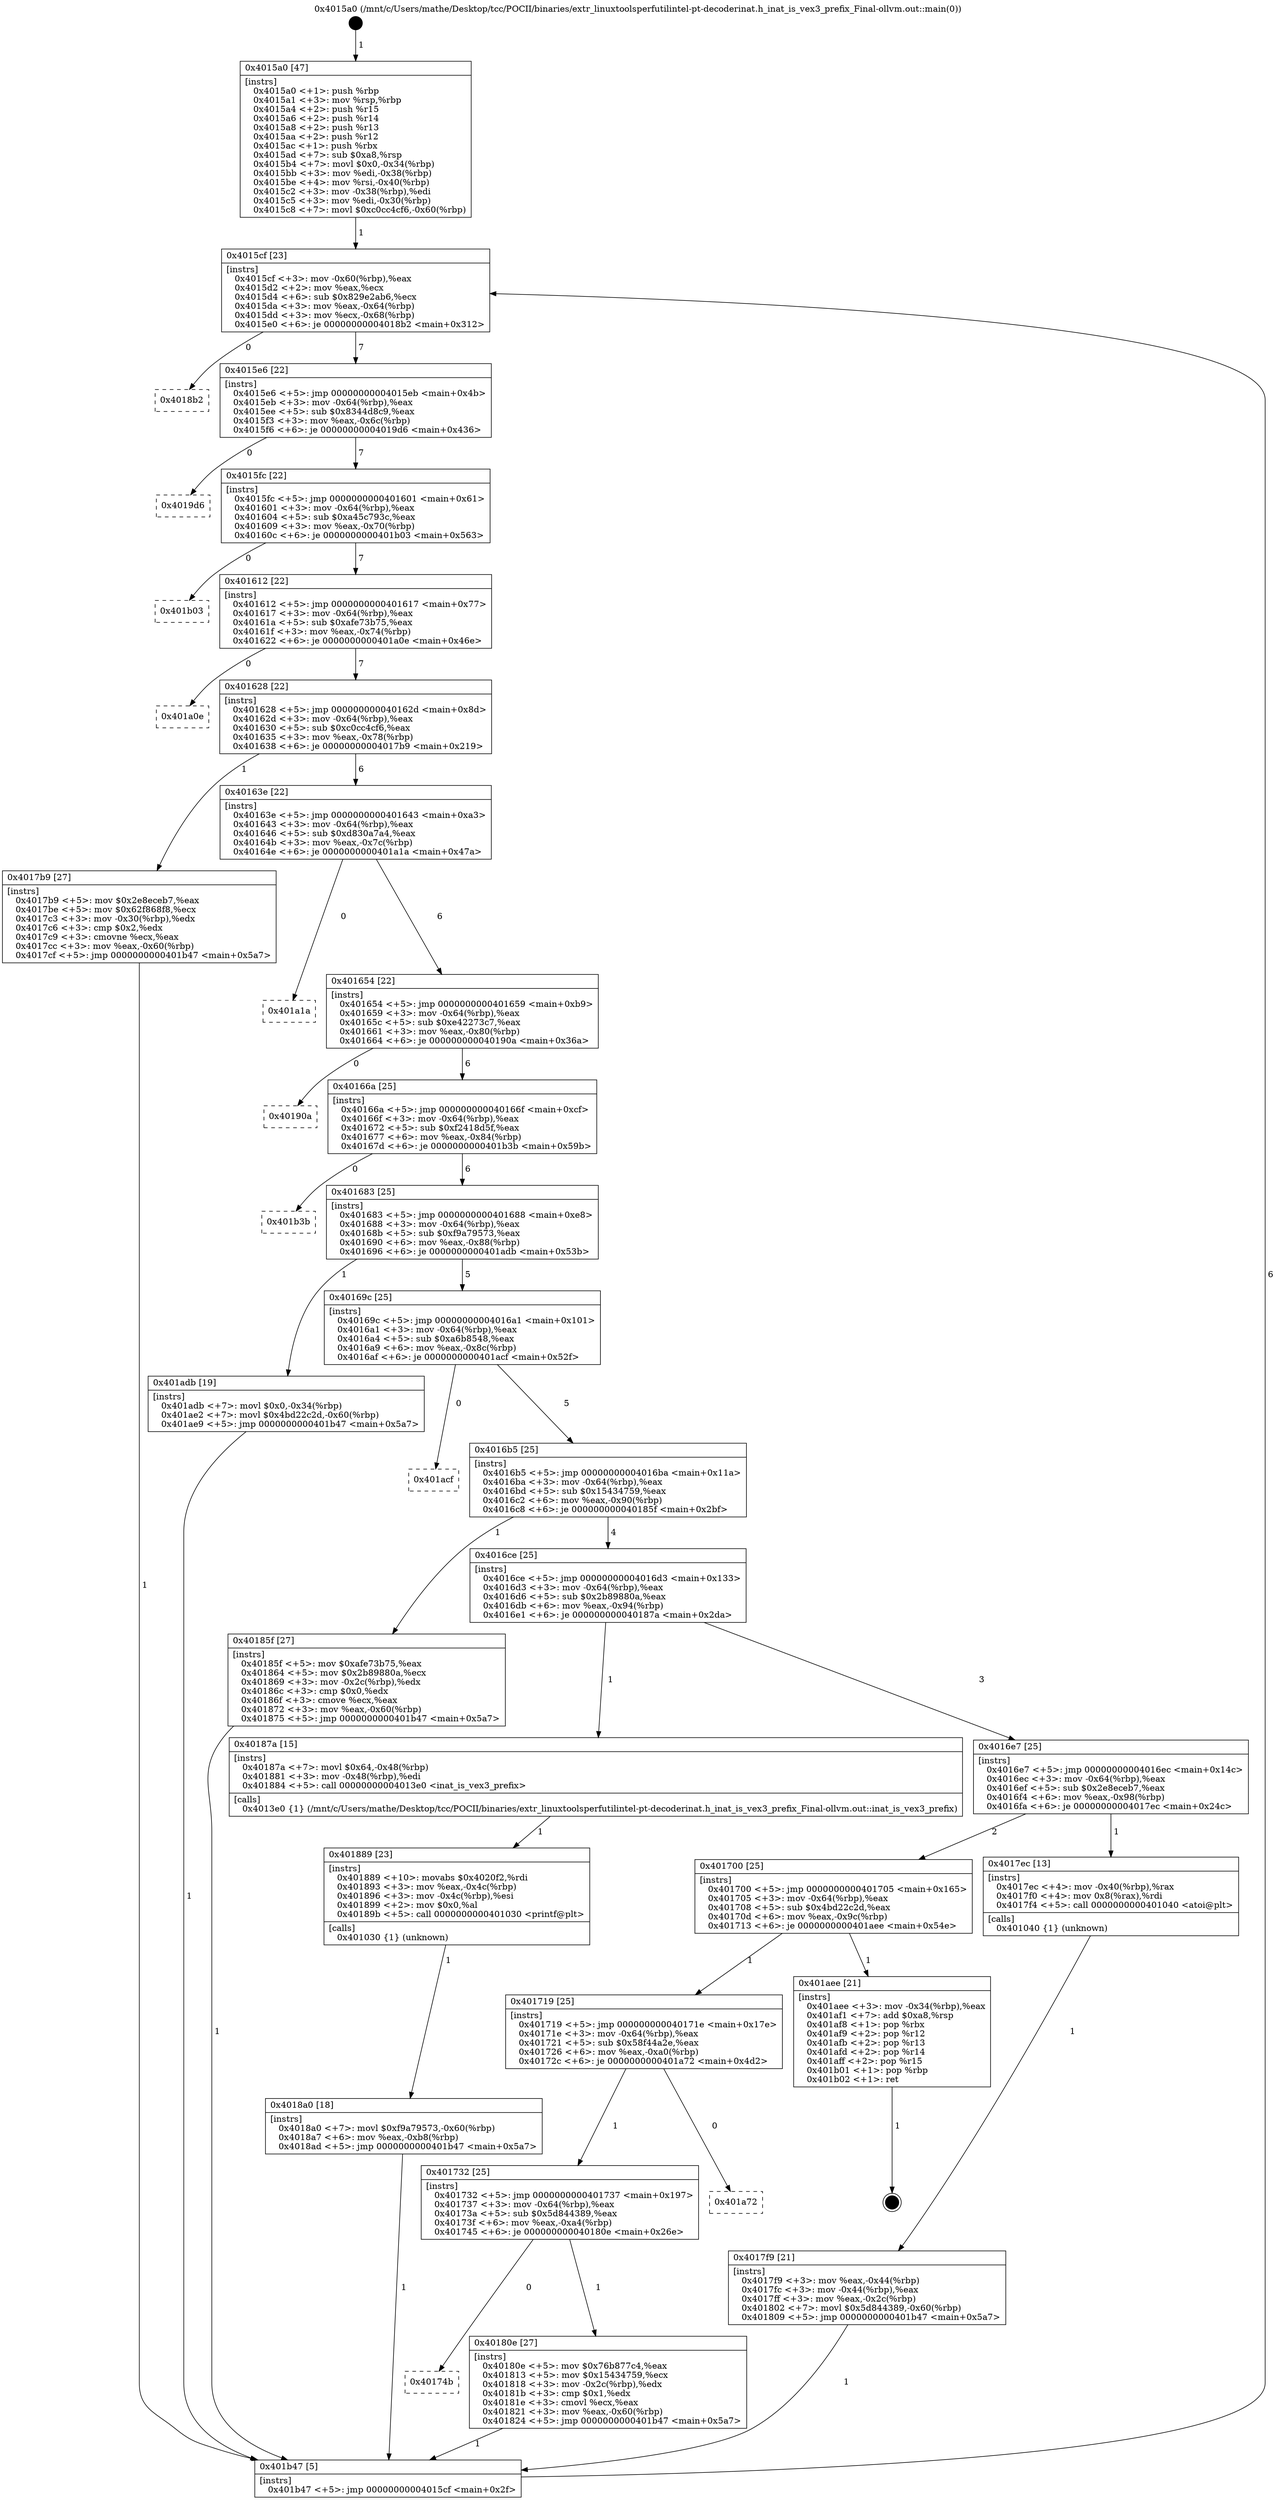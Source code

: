 digraph "0x4015a0" {
  label = "0x4015a0 (/mnt/c/Users/mathe/Desktop/tcc/POCII/binaries/extr_linuxtoolsperfutilintel-pt-decoderinat.h_inat_is_vex3_prefix_Final-ollvm.out::main(0))"
  labelloc = "t"
  node[shape=record]

  Entry [label="",width=0.3,height=0.3,shape=circle,fillcolor=black,style=filled]
  "0x4015cf" [label="{
     0x4015cf [23]\l
     | [instrs]\l
     &nbsp;&nbsp;0x4015cf \<+3\>: mov -0x60(%rbp),%eax\l
     &nbsp;&nbsp;0x4015d2 \<+2\>: mov %eax,%ecx\l
     &nbsp;&nbsp;0x4015d4 \<+6\>: sub $0x829e2ab6,%ecx\l
     &nbsp;&nbsp;0x4015da \<+3\>: mov %eax,-0x64(%rbp)\l
     &nbsp;&nbsp;0x4015dd \<+3\>: mov %ecx,-0x68(%rbp)\l
     &nbsp;&nbsp;0x4015e0 \<+6\>: je 00000000004018b2 \<main+0x312\>\l
  }"]
  "0x4018b2" [label="{
     0x4018b2\l
  }", style=dashed]
  "0x4015e6" [label="{
     0x4015e6 [22]\l
     | [instrs]\l
     &nbsp;&nbsp;0x4015e6 \<+5\>: jmp 00000000004015eb \<main+0x4b\>\l
     &nbsp;&nbsp;0x4015eb \<+3\>: mov -0x64(%rbp),%eax\l
     &nbsp;&nbsp;0x4015ee \<+5\>: sub $0x8344d8c9,%eax\l
     &nbsp;&nbsp;0x4015f3 \<+3\>: mov %eax,-0x6c(%rbp)\l
     &nbsp;&nbsp;0x4015f6 \<+6\>: je 00000000004019d6 \<main+0x436\>\l
  }"]
  Exit [label="",width=0.3,height=0.3,shape=circle,fillcolor=black,style=filled,peripheries=2]
  "0x4019d6" [label="{
     0x4019d6\l
  }", style=dashed]
  "0x4015fc" [label="{
     0x4015fc [22]\l
     | [instrs]\l
     &nbsp;&nbsp;0x4015fc \<+5\>: jmp 0000000000401601 \<main+0x61\>\l
     &nbsp;&nbsp;0x401601 \<+3\>: mov -0x64(%rbp),%eax\l
     &nbsp;&nbsp;0x401604 \<+5\>: sub $0xa45c793c,%eax\l
     &nbsp;&nbsp;0x401609 \<+3\>: mov %eax,-0x70(%rbp)\l
     &nbsp;&nbsp;0x40160c \<+6\>: je 0000000000401b03 \<main+0x563\>\l
  }"]
  "0x4018a0" [label="{
     0x4018a0 [18]\l
     | [instrs]\l
     &nbsp;&nbsp;0x4018a0 \<+7\>: movl $0xf9a79573,-0x60(%rbp)\l
     &nbsp;&nbsp;0x4018a7 \<+6\>: mov %eax,-0xb8(%rbp)\l
     &nbsp;&nbsp;0x4018ad \<+5\>: jmp 0000000000401b47 \<main+0x5a7\>\l
  }"]
  "0x401b03" [label="{
     0x401b03\l
  }", style=dashed]
  "0x401612" [label="{
     0x401612 [22]\l
     | [instrs]\l
     &nbsp;&nbsp;0x401612 \<+5\>: jmp 0000000000401617 \<main+0x77\>\l
     &nbsp;&nbsp;0x401617 \<+3\>: mov -0x64(%rbp),%eax\l
     &nbsp;&nbsp;0x40161a \<+5\>: sub $0xafe73b75,%eax\l
     &nbsp;&nbsp;0x40161f \<+3\>: mov %eax,-0x74(%rbp)\l
     &nbsp;&nbsp;0x401622 \<+6\>: je 0000000000401a0e \<main+0x46e\>\l
  }"]
  "0x401889" [label="{
     0x401889 [23]\l
     | [instrs]\l
     &nbsp;&nbsp;0x401889 \<+10\>: movabs $0x4020f2,%rdi\l
     &nbsp;&nbsp;0x401893 \<+3\>: mov %eax,-0x4c(%rbp)\l
     &nbsp;&nbsp;0x401896 \<+3\>: mov -0x4c(%rbp),%esi\l
     &nbsp;&nbsp;0x401899 \<+2\>: mov $0x0,%al\l
     &nbsp;&nbsp;0x40189b \<+5\>: call 0000000000401030 \<printf@plt\>\l
     | [calls]\l
     &nbsp;&nbsp;0x401030 \{1\} (unknown)\l
  }"]
  "0x401a0e" [label="{
     0x401a0e\l
  }", style=dashed]
  "0x401628" [label="{
     0x401628 [22]\l
     | [instrs]\l
     &nbsp;&nbsp;0x401628 \<+5\>: jmp 000000000040162d \<main+0x8d\>\l
     &nbsp;&nbsp;0x40162d \<+3\>: mov -0x64(%rbp),%eax\l
     &nbsp;&nbsp;0x401630 \<+5\>: sub $0xc0cc4cf6,%eax\l
     &nbsp;&nbsp;0x401635 \<+3\>: mov %eax,-0x78(%rbp)\l
     &nbsp;&nbsp;0x401638 \<+6\>: je 00000000004017b9 \<main+0x219\>\l
  }"]
  "0x40174b" [label="{
     0x40174b\l
  }", style=dashed]
  "0x4017b9" [label="{
     0x4017b9 [27]\l
     | [instrs]\l
     &nbsp;&nbsp;0x4017b9 \<+5\>: mov $0x2e8eceb7,%eax\l
     &nbsp;&nbsp;0x4017be \<+5\>: mov $0x62f868f8,%ecx\l
     &nbsp;&nbsp;0x4017c3 \<+3\>: mov -0x30(%rbp),%edx\l
     &nbsp;&nbsp;0x4017c6 \<+3\>: cmp $0x2,%edx\l
     &nbsp;&nbsp;0x4017c9 \<+3\>: cmovne %ecx,%eax\l
     &nbsp;&nbsp;0x4017cc \<+3\>: mov %eax,-0x60(%rbp)\l
     &nbsp;&nbsp;0x4017cf \<+5\>: jmp 0000000000401b47 \<main+0x5a7\>\l
  }"]
  "0x40163e" [label="{
     0x40163e [22]\l
     | [instrs]\l
     &nbsp;&nbsp;0x40163e \<+5\>: jmp 0000000000401643 \<main+0xa3\>\l
     &nbsp;&nbsp;0x401643 \<+3\>: mov -0x64(%rbp),%eax\l
     &nbsp;&nbsp;0x401646 \<+5\>: sub $0xd830a7a4,%eax\l
     &nbsp;&nbsp;0x40164b \<+3\>: mov %eax,-0x7c(%rbp)\l
     &nbsp;&nbsp;0x40164e \<+6\>: je 0000000000401a1a \<main+0x47a\>\l
  }"]
  "0x401b47" [label="{
     0x401b47 [5]\l
     | [instrs]\l
     &nbsp;&nbsp;0x401b47 \<+5\>: jmp 00000000004015cf \<main+0x2f\>\l
  }"]
  "0x4015a0" [label="{
     0x4015a0 [47]\l
     | [instrs]\l
     &nbsp;&nbsp;0x4015a0 \<+1\>: push %rbp\l
     &nbsp;&nbsp;0x4015a1 \<+3\>: mov %rsp,%rbp\l
     &nbsp;&nbsp;0x4015a4 \<+2\>: push %r15\l
     &nbsp;&nbsp;0x4015a6 \<+2\>: push %r14\l
     &nbsp;&nbsp;0x4015a8 \<+2\>: push %r13\l
     &nbsp;&nbsp;0x4015aa \<+2\>: push %r12\l
     &nbsp;&nbsp;0x4015ac \<+1\>: push %rbx\l
     &nbsp;&nbsp;0x4015ad \<+7\>: sub $0xa8,%rsp\l
     &nbsp;&nbsp;0x4015b4 \<+7\>: movl $0x0,-0x34(%rbp)\l
     &nbsp;&nbsp;0x4015bb \<+3\>: mov %edi,-0x38(%rbp)\l
     &nbsp;&nbsp;0x4015be \<+4\>: mov %rsi,-0x40(%rbp)\l
     &nbsp;&nbsp;0x4015c2 \<+3\>: mov -0x38(%rbp),%edi\l
     &nbsp;&nbsp;0x4015c5 \<+3\>: mov %edi,-0x30(%rbp)\l
     &nbsp;&nbsp;0x4015c8 \<+7\>: movl $0xc0cc4cf6,-0x60(%rbp)\l
  }"]
  "0x40180e" [label="{
     0x40180e [27]\l
     | [instrs]\l
     &nbsp;&nbsp;0x40180e \<+5\>: mov $0x76b877c4,%eax\l
     &nbsp;&nbsp;0x401813 \<+5\>: mov $0x15434759,%ecx\l
     &nbsp;&nbsp;0x401818 \<+3\>: mov -0x2c(%rbp),%edx\l
     &nbsp;&nbsp;0x40181b \<+3\>: cmp $0x1,%edx\l
     &nbsp;&nbsp;0x40181e \<+3\>: cmovl %ecx,%eax\l
     &nbsp;&nbsp;0x401821 \<+3\>: mov %eax,-0x60(%rbp)\l
     &nbsp;&nbsp;0x401824 \<+5\>: jmp 0000000000401b47 \<main+0x5a7\>\l
  }"]
  "0x401a1a" [label="{
     0x401a1a\l
  }", style=dashed]
  "0x401654" [label="{
     0x401654 [22]\l
     | [instrs]\l
     &nbsp;&nbsp;0x401654 \<+5\>: jmp 0000000000401659 \<main+0xb9\>\l
     &nbsp;&nbsp;0x401659 \<+3\>: mov -0x64(%rbp),%eax\l
     &nbsp;&nbsp;0x40165c \<+5\>: sub $0xe42273c7,%eax\l
     &nbsp;&nbsp;0x401661 \<+3\>: mov %eax,-0x80(%rbp)\l
     &nbsp;&nbsp;0x401664 \<+6\>: je 000000000040190a \<main+0x36a\>\l
  }"]
  "0x401732" [label="{
     0x401732 [25]\l
     | [instrs]\l
     &nbsp;&nbsp;0x401732 \<+5\>: jmp 0000000000401737 \<main+0x197\>\l
     &nbsp;&nbsp;0x401737 \<+3\>: mov -0x64(%rbp),%eax\l
     &nbsp;&nbsp;0x40173a \<+5\>: sub $0x5d844389,%eax\l
     &nbsp;&nbsp;0x40173f \<+6\>: mov %eax,-0xa4(%rbp)\l
     &nbsp;&nbsp;0x401745 \<+6\>: je 000000000040180e \<main+0x26e\>\l
  }"]
  "0x40190a" [label="{
     0x40190a\l
  }", style=dashed]
  "0x40166a" [label="{
     0x40166a [25]\l
     | [instrs]\l
     &nbsp;&nbsp;0x40166a \<+5\>: jmp 000000000040166f \<main+0xcf\>\l
     &nbsp;&nbsp;0x40166f \<+3\>: mov -0x64(%rbp),%eax\l
     &nbsp;&nbsp;0x401672 \<+5\>: sub $0xf2418d5f,%eax\l
     &nbsp;&nbsp;0x401677 \<+6\>: mov %eax,-0x84(%rbp)\l
     &nbsp;&nbsp;0x40167d \<+6\>: je 0000000000401b3b \<main+0x59b\>\l
  }"]
  "0x401a72" [label="{
     0x401a72\l
  }", style=dashed]
  "0x401b3b" [label="{
     0x401b3b\l
  }", style=dashed]
  "0x401683" [label="{
     0x401683 [25]\l
     | [instrs]\l
     &nbsp;&nbsp;0x401683 \<+5\>: jmp 0000000000401688 \<main+0xe8\>\l
     &nbsp;&nbsp;0x401688 \<+3\>: mov -0x64(%rbp),%eax\l
     &nbsp;&nbsp;0x40168b \<+5\>: sub $0xf9a79573,%eax\l
     &nbsp;&nbsp;0x401690 \<+6\>: mov %eax,-0x88(%rbp)\l
     &nbsp;&nbsp;0x401696 \<+6\>: je 0000000000401adb \<main+0x53b\>\l
  }"]
  "0x401719" [label="{
     0x401719 [25]\l
     | [instrs]\l
     &nbsp;&nbsp;0x401719 \<+5\>: jmp 000000000040171e \<main+0x17e\>\l
     &nbsp;&nbsp;0x40171e \<+3\>: mov -0x64(%rbp),%eax\l
     &nbsp;&nbsp;0x401721 \<+5\>: sub $0x58f44a2e,%eax\l
     &nbsp;&nbsp;0x401726 \<+6\>: mov %eax,-0xa0(%rbp)\l
     &nbsp;&nbsp;0x40172c \<+6\>: je 0000000000401a72 \<main+0x4d2\>\l
  }"]
  "0x401adb" [label="{
     0x401adb [19]\l
     | [instrs]\l
     &nbsp;&nbsp;0x401adb \<+7\>: movl $0x0,-0x34(%rbp)\l
     &nbsp;&nbsp;0x401ae2 \<+7\>: movl $0x4bd22c2d,-0x60(%rbp)\l
     &nbsp;&nbsp;0x401ae9 \<+5\>: jmp 0000000000401b47 \<main+0x5a7\>\l
  }"]
  "0x40169c" [label="{
     0x40169c [25]\l
     | [instrs]\l
     &nbsp;&nbsp;0x40169c \<+5\>: jmp 00000000004016a1 \<main+0x101\>\l
     &nbsp;&nbsp;0x4016a1 \<+3\>: mov -0x64(%rbp),%eax\l
     &nbsp;&nbsp;0x4016a4 \<+5\>: sub $0xa6b8548,%eax\l
     &nbsp;&nbsp;0x4016a9 \<+6\>: mov %eax,-0x8c(%rbp)\l
     &nbsp;&nbsp;0x4016af \<+6\>: je 0000000000401acf \<main+0x52f\>\l
  }"]
  "0x401aee" [label="{
     0x401aee [21]\l
     | [instrs]\l
     &nbsp;&nbsp;0x401aee \<+3\>: mov -0x34(%rbp),%eax\l
     &nbsp;&nbsp;0x401af1 \<+7\>: add $0xa8,%rsp\l
     &nbsp;&nbsp;0x401af8 \<+1\>: pop %rbx\l
     &nbsp;&nbsp;0x401af9 \<+2\>: pop %r12\l
     &nbsp;&nbsp;0x401afb \<+2\>: pop %r13\l
     &nbsp;&nbsp;0x401afd \<+2\>: pop %r14\l
     &nbsp;&nbsp;0x401aff \<+2\>: pop %r15\l
     &nbsp;&nbsp;0x401b01 \<+1\>: pop %rbp\l
     &nbsp;&nbsp;0x401b02 \<+1\>: ret\l
  }"]
  "0x401acf" [label="{
     0x401acf\l
  }", style=dashed]
  "0x4016b5" [label="{
     0x4016b5 [25]\l
     | [instrs]\l
     &nbsp;&nbsp;0x4016b5 \<+5\>: jmp 00000000004016ba \<main+0x11a\>\l
     &nbsp;&nbsp;0x4016ba \<+3\>: mov -0x64(%rbp),%eax\l
     &nbsp;&nbsp;0x4016bd \<+5\>: sub $0x15434759,%eax\l
     &nbsp;&nbsp;0x4016c2 \<+6\>: mov %eax,-0x90(%rbp)\l
     &nbsp;&nbsp;0x4016c8 \<+6\>: je 000000000040185f \<main+0x2bf\>\l
  }"]
  "0x4017f9" [label="{
     0x4017f9 [21]\l
     | [instrs]\l
     &nbsp;&nbsp;0x4017f9 \<+3\>: mov %eax,-0x44(%rbp)\l
     &nbsp;&nbsp;0x4017fc \<+3\>: mov -0x44(%rbp),%eax\l
     &nbsp;&nbsp;0x4017ff \<+3\>: mov %eax,-0x2c(%rbp)\l
     &nbsp;&nbsp;0x401802 \<+7\>: movl $0x5d844389,-0x60(%rbp)\l
     &nbsp;&nbsp;0x401809 \<+5\>: jmp 0000000000401b47 \<main+0x5a7\>\l
  }"]
  "0x40185f" [label="{
     0x40185f [27]\l
     | [instrs]\l
     &nbsp;&nbsp;0x40185f \<+5\>: mov $0xafe73b75,%eax\l
     &nbsp;&nbsp;0x401864 \<+5\>: mov $0x2b89880a,%ecx\l
     &nbsp;&nbsp;0x401869 \<+3\>: mov -0x2c(%rbp),%edx\l
     &nbsp;&nbsp;0x40186c \<+3\>: cmp $0x0,%edx\l
     &nbsp;&nbsp;0x40186f \<+3\>: cmove %ecx,%eax\l
     &nbsp;&nbsp;0x401872 \<+3\>: mov %eax,-0x60(%rbp)\l
     &nbsp;&nbsp;0x401875 \<+5\>: jmp 0000000000401b47 \<main+0x5a7\>\l
  }"]
  "0x4016ce" [label="{
     0x4016ce [25]\l
     | [instrs]\l
     &nbsp;&nbsp;0x4016ce \<+5\>: jmp 00000000004016d3 \<main+0x133\>\l
     &nbsp;&nbsp;0x4016d3 \<+3\>: mov -0x64(%rbp),%eax\l
     &nbsp;&nbsp;0x4016d6 \<+5\>: sub $0x2b89880a,%eax\l
     &nbsp;&nbsp;0x4016db \<+6\>: mov %eax,-0x94(%rbp)\l
     &nbsp;&nbsp;0x4016e1 \<+6\>: je 000000000040187a \<main+0x2da\>\l
  }"]
  "0x401700" [label="{
     0x401700 [25]\l
     | [instrs]\l
     &nbsp;&nbsp;0x401700 \<+5\>: jmp 0000000000401705 \<main+0x165\>\l
     &nbsp;&nbsp;0x401705 \<+3\>: mov -0x64(%rbp),%eax\l
     &nbsp;&nbsp;0x401708 \<+5\>: sub $0x4bd22c2d,%eax\l
     &nbsp;&nbsp;0x40170d \<+6\>: mov %eax,-0x9c(%rbp)\l
     &nbsp;&nbsp;0x401713 \<+6\>: je 0000000000401aee \<main+0x54e\>\l
  }"]
  "0x40187a" [label="{
     0x40187a [15]\l
     | [instrs]\l
     &nbsp;&nbsp;0x40187a \<+7\>: movl $0x64,-0x48(%rbp)\l
     &nbsp;&nbsp;0x401881 \<+3\>: mov -0x48(%rbp),%edi\l
     &nbsp;&nbsp;0x401884 \<+5\>: call 00000000004013e0 \<inat_is_vex3_prefix\>\l
     | [calls]\l
     &nbsp;&nbsp;0x4013e0 \{1\} (/mnt/c/Users/mathe/Desktop/tcc/POCII/binaries/extr_linuxtoolsperfutilintel-pt-decoderinat.h_inat_is_vex3_prefix_Final-ollvm.out::inat_is_vex3_prefix)\l
  }"]
  "0x4016e7" [label="{
     0x4016e7 [25]\l
     | [instrs]\l
     &nbsp;&nbsp;0x4016e7 \<+5\>: jmp 00000000004016ec \<main+0x14c\>\l
     &nbsp;&nbsp;0x4016ec \<+3\>: mov -0x64(%rbp),%eax\l
     &nbsp;&nbsp;0x4016ef \<+5\>: sub $0x2e8eceb7,%eax\l
     &nbsp;&nbsp;0x4016f4 \<+6\>: mov %eax,-0x98(%rbp)\l
     &nbsp;&nbsp;0x4016fa \<+6\>: je 00000000004017ec \<main+0x24c\>\l
  }"]
  "0x4017ec" [label="{
     0x4017ec [13]\l
     | [instrs]\l
     &nbsp;&nbsp;0x4017ec \<+4\>: mov -0x40(%rbp),%rax\l
     &nbsp;&nbsp;0x4017f0 \<+4\>: mov 0x8(%rax),%rdi\l
     &nbsp;&nbsp;0x4017f4 \<+5\>: call 0000000000401040 \<atoi@plt\>\l
     | [calls]\l
     &nbsp;&nbsp;0x401040 \{1\} (unknown)\l
  }"]
  Entry -> "0x4015a0" [label=" 1"]
  "0x4015cf" -> "0x4018b2" [label=" 0"]
  "0x4015cf" -> "0x4015e6" [label=" 7"]
  "0x401aee" -> Exit [label=" 1"]
  "0x4015e6" -> "0x4019d6" [label=" 0"]
  "0x4015e6" -> "0x4015fc" [label=" 7"]
  "0x401adb" -> "0x401b47" [label=" 1"]
  "0x4015fc" -> "0x401b03" [label=" 0"]
  "0x4015fc" -> "0x401612" [label=" 7"]
  "0x4018a0" -> "0x401b47" [label=" 1"]
  "0x401612" -> "0x401a0e" [label=" 0"]
  "0x401612" -> "0x401628" [label=" 7"]
  "0x401889" -> "0x4018a0" [label=" 1"]
  "0x401628" -> "0x4017b9" [label=" 1"]
  "0x401628" -> "0x40163e" [label=" 6"]
  "0x4017b9" -> "0x401b47" [label=" 1"]
  "0x4015a0" -> "0x4015cf" [label=" 1"]
  "0x401b47" -> "0x4015cf" [label=" 6"]
  "0x40187a" -> "0x401889" [label=" 1"]
  "0x40163e" -> "0x401a1a" [label=" 0"]
  "0x40163e" -> "0x401654" [label=" 6"]
  "0x40185f" -> "0x401b47" [label=" 1"]
  "0x401654" -> "0x40190a" [label=" 0"]
  "0x401654" -> "0x40166a" [label=" 6"]
  "0x401732" -> "0x40174b" [label=" 0"]
  "0x40166a" -> "0x401b3b" [label=" 0"]
  "0x40166a" -> "0x401683" [label=" 6"]
  "0x401732" -> "0x40180e" [label=" 1"]
  "0x401683" -> "0x401adb" [label=" 1"]
  "0x401683" -> "0x40169c" [label=" 5"]
  "0x401719" -> "0x401732" [label=" 1"]
  "0x40169c" -> "0x401acf" [label=" 0"]
  "0x40169c" -> "0x4016b5" [label=" 5"]
  "0x401719" -> "0x401a72" [label=" 0"]
  "0x4016b5" -> "0x40185f" [label=" 1"]
  "0x4016b5" -> "0x4016ce" [label=" 4"]
  "0x401700" -> "0x401719" [label=" 1"]
  "0x4016ce" -> "0x40187a" [label=" 1"]
  "0x4016ce" -> "0x4016e7" [label=" 3"]
  "0x401700" -> "0x401aee" [label=" 1"]
  "0x4016e7" -> "0x4017ec" [label=" 1"]
  "0x4016e7" -> "0x401700" [label=" 2"]
  "0x4017ec" -> "0x4017f9" [label=" 1"]
  "0x4017f9" -> "0x401b47" [label=" 1"]
  "0x40180e" -> "0x401b47" [label=" 1"]
}
